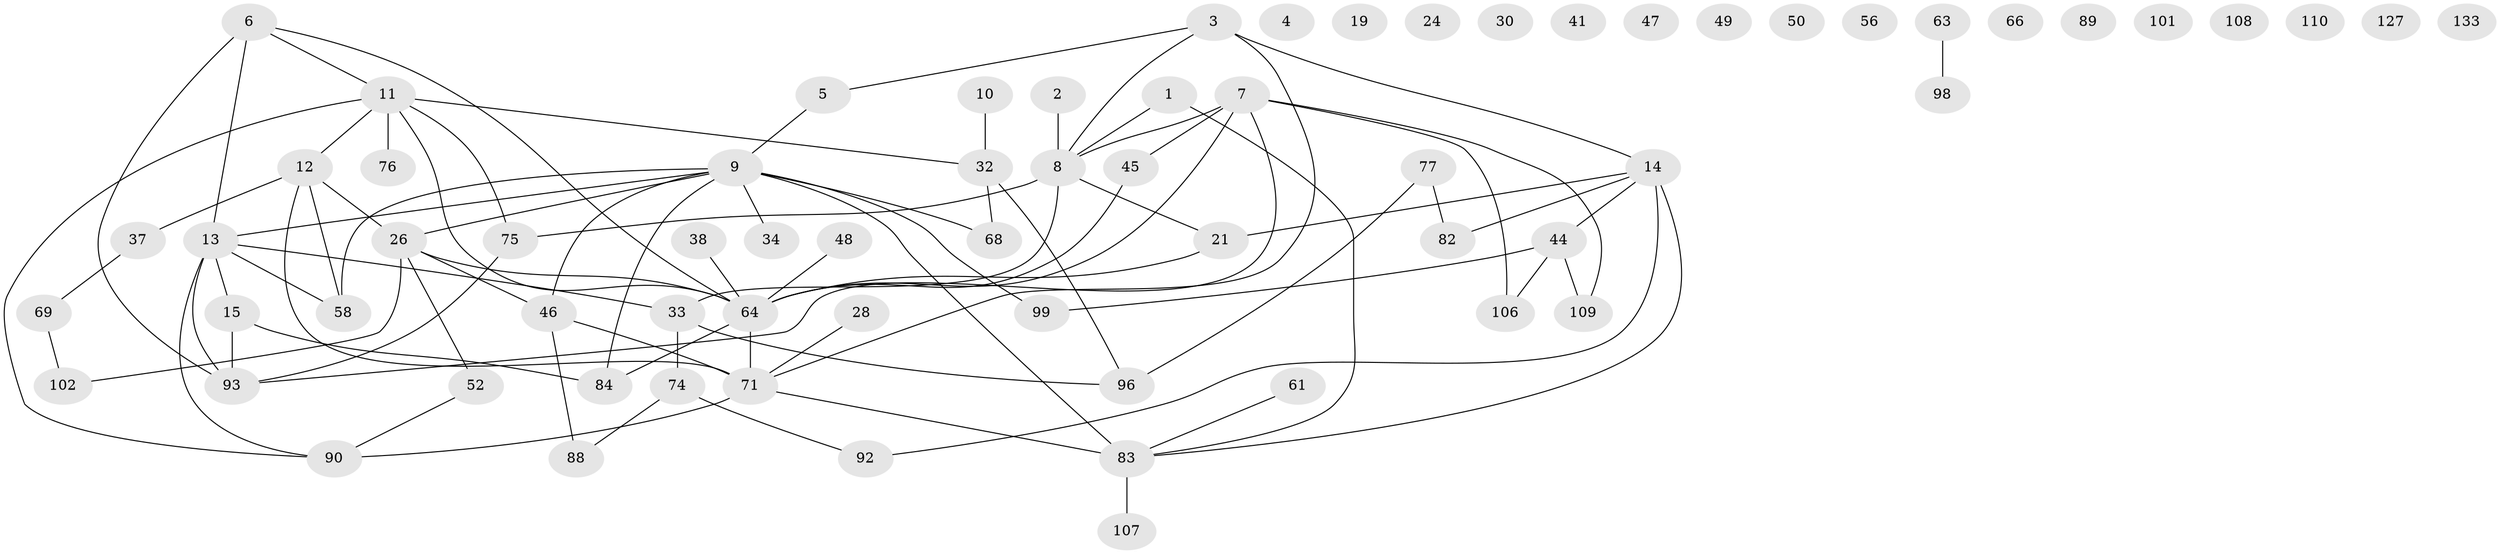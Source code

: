 // original degree distribution, {1: 0.21323529411764705, 5: 0.03676470588235294, 0: 0.11029411764705882, 2: 0.25735294117647056, 4: 0.09558823529411764, 3: 0.23529411764705882, 6: 0.03676470588235294, 7: 0.014705882352941176}
// Generated by graph-tools (version 1.1) at 2025/13/03/09/25 04:13:00]
// undirected, 68 vertices, 86 edges
graph export_dot {
graph [start="1"]
  node [color=gray90,style=filled];
  1 [super="+39"];
  2;
  3 [super="+135"];
  4;
  5 [super="+129+104"];
  6 [super="+73+18"];
  7 [super="+126+55"];
  8 [super="+134+40+27+36+100"];
  9 [super="+124+16"];
  10;
  11 [super="+25"];
  12 [super="+111+17+53"];
  13 [super="+120+35"];
  14 [super="+23"];
  15 [super="+51+43+57"];
  19;
  21 [super="+60"];
  24;
  26 [super="+31+70+54"];
  28 [super="+81"];
  30;
  32 [super="+125"];
  33 [super="+112+62+80"];
  34;
  37 [super="+105"];
  38 [super="+91"];
  41;
  44 [super="+65+130"];
  45;
  46;
  47;
  48;
  49;
  50;
  52 [super="+78"];
  56;
  58;
  61;
  63;
  64 [super="+67+85+103+113"];
  66 [super="+94"];
  68;
  69;
  71 [super="+72"];
  74 [super="+87"];
  75;
  76;
  77;
  82;
  83 [super="+116"];
  84 [super="+86"];
  88;
  89;
  90;
  92;
  93;
  96 [super="+131"];
  98;
  99;
  101;
  102;
  106;
  107;
  108;
  109;
  110;
  127;
  133;
  1 -- 8;
  1 -- 83;
  2 -- 8;
  3 -- 71;
  3 -- 8;
  3 -- 14;
  3 -- 5;
  5 -- 9;
  6 -- 93;
  6 -- 13;
  6 -- 64;
  6 -- 11;
  7 -- 93;
  7 -- 45;
  7 -- 106;
  7 -- 109;
  7 -- 8 [weight=2];
  7 -- 64;
  8 -- 75;
  8 -- 33;
  8 -- 21;
  9 -- 46;
  9 -- 34;
  9 -- 99;
  9 -- 68;
  9 -- 26 [weight=2];
  9 -- 13;
  9 -- 83 [weight=2];
  9 -- 58;
  9 -- 84;
  10 -- 32;
  11 -- 64;
  11 -- 32;
  11 -- 12;
  11 -- 75;
  11 -- 76;
  11 -- 90;
  12 -- 58;
  12 -- 37;
  12 -- 71;
  12 -- 26;
  13 -- 90;
  13 -- 93;
  13 -- 58;
  13 -- 15;
  13 -- 33;
  14 -- 82;
  14 -- 83;
  14 -- 21;
  14 -- 44;
  14 -- 92;
  15 -- 93;
  15 -- 84;
  21 -- 64;
  26 -- 102;
  26 -- 46;
  26 -- 64;
  26 -- 52;
  28 -- 71;
  32 -- 68;
  32 -- 96;
  33 -- 96;
  33 -- 74 [weight=2];
  37 -- 69;
  38 -- 64;
  44 -- 106;
  44 -- 99;
  44 -- 109;
  45 -- 64;
  46 -- 88;
  46 -- 71;
  48 -- 64;
  52 -- 90;
  61 -- 83;
  63 -- 98;
  64 -- 71;
  64 -- 84;
  69 -- 102;
  71 -- 90;
  71 -- 83;
  74 -- 92;
  74 -- 88;
  75 -- 93;
  77 -- 82;
  77 -- 96;
  83 -- 107;
}
